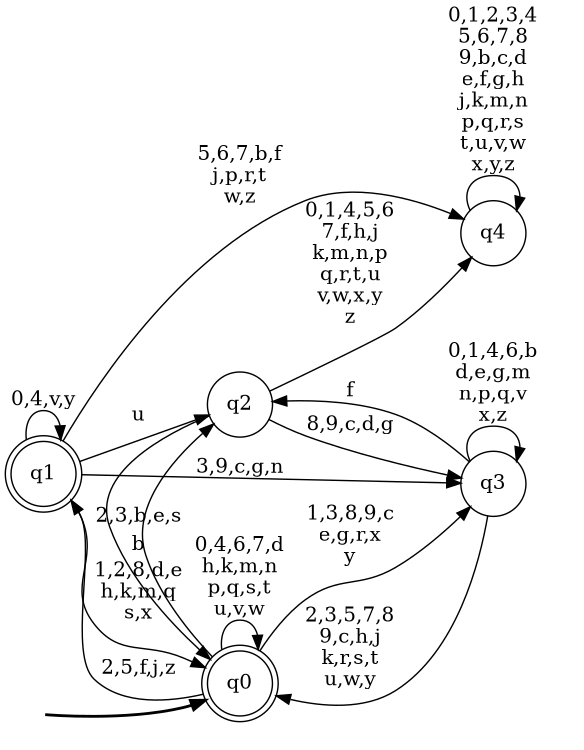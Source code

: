 digraph BlueStar {
__start0 [style = invis, shape = none, label = "", width = 0, height = 0];

rankdir=LR;
size="8,5";

s0 [style="rounded,filled", color="black", fillcolor="white" shape="doublecircle", label="q0"];
s1 [style="rounded,filled", color="black", fillcolor="white" shape="doublecircle", label="q1"];
s2 [style="filled", color="black", fillcolor="white" shape="circle", label="q2"];
s3 [style="filled", color="black", fillcolor="white" shape="circle", label="q3"];
s4 [style="filled", color="black", fillcolor="white" shape="circle", label="q4"];
subgraph cluster_main { 
	graph [pad=".75", ranksep="0.15", nodesep="0.15"];
	 style=invis; 
	__start0 -> s0 [penwidth=2];
}
s0 -> s0 [label="0,4,6,7,d\nh,k,m,n\np,q,s,t\nu,v,w"];
s0 -> s1 [label="2,5,f,j,z"];
s0 -> s2 [label="b"];
s0 -> s3 [label="1,3,8,9,c\ne,g,r,x\ny"];
s1 -> s0 [label="1,2,8,d,e\nh,k,m,q\ns,x"];
s1 -> s1 [label="0,4,v,y"];
s1 -> s2 [label="u"];
s1 -> s3 [label="3,9,c,g,n"];
s1 -> s4 [label="5,6,7,b,f\nj,p,r,t\nw,z"];
s2 -> s0 [label="2,3,b,e,s"];
s2 -> s3 [label="8,9,c,d,g"];
s2 -> s4 [label="0,1,4,5,6\n7,f,h,j\nk,m,n,p\nq,r,t,u\nv,w,x,y\nz"];
s3 -> s0 [label="2,3,5,7,8\n9,c,h,j\nk,r,s,t\nu,w,y"];
s3 -> s2 [label="f"];
s3 -> s3 [label="0,1,4,6,b\nd,e,g,m\nn,p,q,v\nx,z"];
s4 -> s4 [label="0,1,2,3,4\n5,6,7,8\n9,b,c,d\ne,f,g,h\nj,k,m,n\np,q,r,s\nt,u,v,w\nx,y,z"];

}